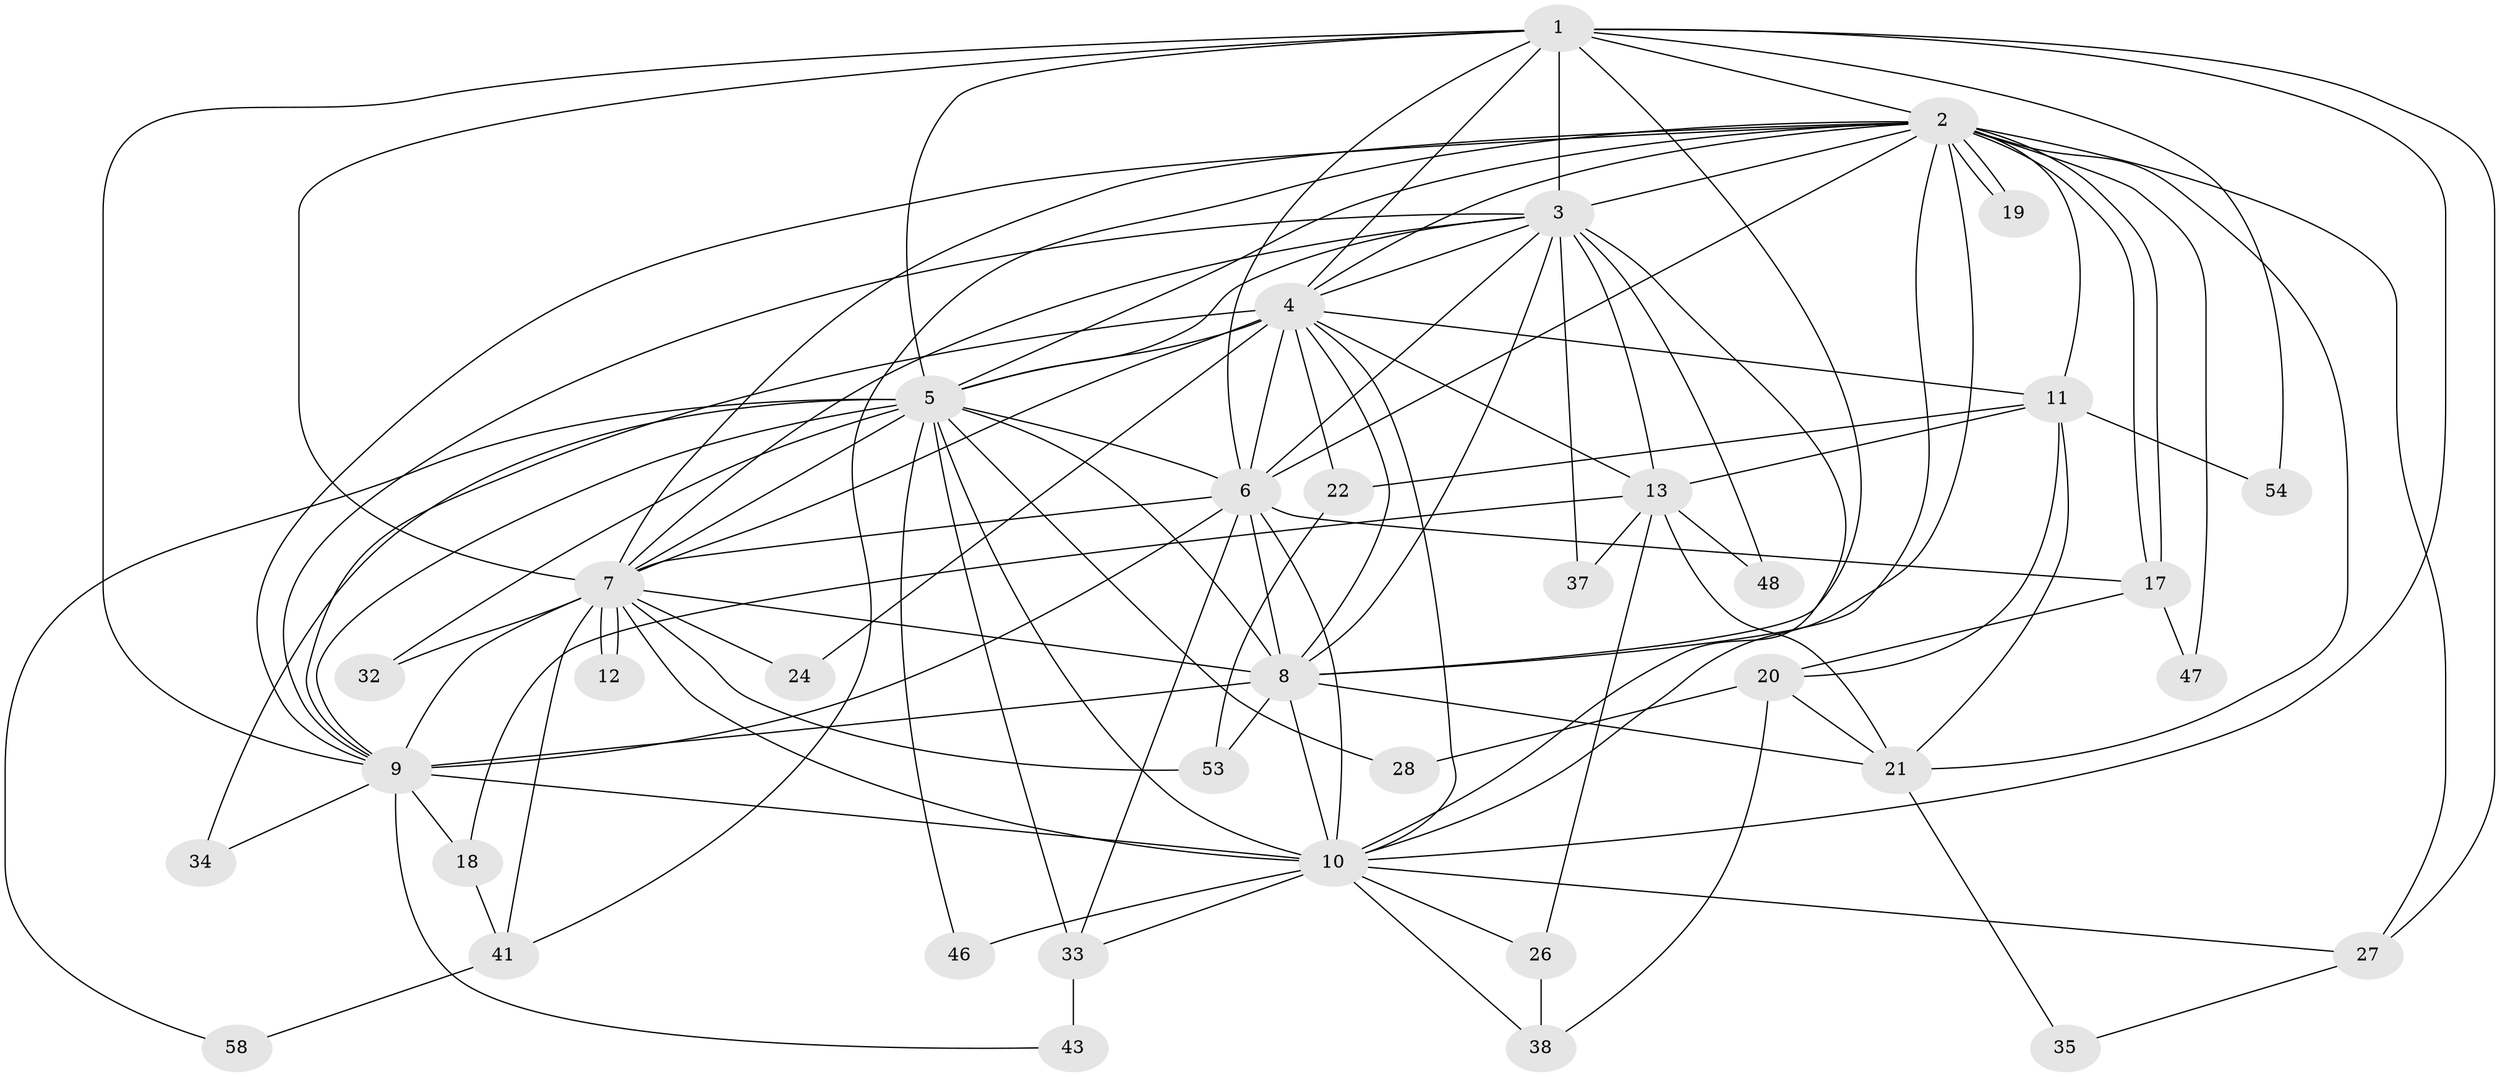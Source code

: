 // Generated by graph-tools (version 1.1) at 2025/23/03/03/25 07:23:46]
// undirected, 37 vertices, 109 edges
graph export_dot {
graph [start="1"]
  node [color=gray90,style=filled];
  1 [super="+14"];
  2 [super="+31"];
  3;
  4 [super="+25"];
  5 [super="+44"];
  6 [super="+36"];
  7 [super="+29"];
  8 [super="+16"];
  9 [super="+40"];
  10 [super="+15"];
  11 [super="+39"];
  12;
  13 [super="+30"];
  17 [super="+45"];
  18 [super="+50"];
  19;
  20 [super="+52"];
  21 [super="+55"];
  22 [super="+23"];
  24;
  26;
  27 [super="+42"];
  28;
  32;
  33;
  34;
  35;
  37 [super="+51"];
  38 [super="+56"];
  41;
  43 [super="+49"];
  46;
  47;
  48;
  53 [super="+57"];
  54;
  58;
  1 -- 2;
  1 -- 3 [weight=2];
  1 -- 4;
  1 -- 5;
  1 -- 6;
  1 -- 7 [weight=2];
  1 -- 8;
  1 -- 9;
  1 -- 10;
  1 -- 27;
  1 -- 54;
  2 -- 3 [weight=2];
  2 -- 4;
  2 -- 5;
  2 -- 6;
  2 -- 7;
  2 -- 8;
  2 -- 9;
  2 -- 10;
  2 -- 11 [weight=2];
  2 -- 17 [weight=2];
  2 -- 17;
  2 -- 19;
  2 -- 19;
  2 -- 41;
  2 -- 47;
  2 -- 21;
  2 -- 27;
  3 -- 4;
  3 -- 5;
  3 -- 6;
  3 -- 7;
  3 -- 8;
  3 -- 9;
  3 -- 10;
  3 -- 13;
  3 -- 37 [weight=2];
  3 -- 48;
  4 -- 5;
  4 -- 6;
  4 -- 7;
  4 -- 8;
  4 -- 9;
  4 -- 10;
  4 -- 11;
  4 -- 22 [weight=2];
  4 -- 24;
  4 -- 13;
  5 -- 6;
  5 -- 7;
  5 -- 8;
  5 -- 9;
  5 -- 10;
  5 -- 28;
  5 -- 32;
  5 -- 34;
  5 -- 46;
  5 -- 58;
  5 -- 33;
  6 -- 7;
  6 -- 8 [weight=2];
  6 -- 9;
  6 -- 10;
  6 -- 33;
  6 -- 17;
  7 -- 8;
  7 -- 9 [weight=2];
  7 -- 10;
  7 -- 12;
  7 -- 12;
  7 -- 24;
  7 -- 32;
  7 -- 41;
  7 -- 53;
  8 -- 9;
  8 -- 10 [weight=2];
  8 -- 21;
  8 -- 53;
  9 -- 10;
  9 -- 18;
  9 -- 34;
  9 -- 43;
  10 -- 26;
  10 -- 27;
  10 -- 33;
  10 -- 38;
  10 -- 46;
  11 -- 13;
  11 -- 20;
  11 -- 21;
  11 -- 22;
  11 -- 54;
  13 -- 18;
  13 -- 26;
  13 -- 37;
  13 -- 48;
  13 -- 21;
  17 -- 20;
  17 -- 47;
  18 -- 41;
  20 -- 28;
  20 -- 38;
  20 -- 21;
  21 -- 35;
  22 -- 53;
  26 -- 38;
  27 -- 35;
  33 -- 43 [weight=2];
  41 -- 58;
}

